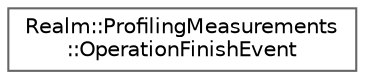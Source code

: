 digraph "Graphical Class Hierarchy"
{
 // LATEX_PDF_SIZE
  bgcolor="transparent";
  edge [fontname=Helvetica,fontsize=10,labelfontname=Helvetica,labelfontsize=10];
  node [fontname=Helvetica,fontsize=10,shape=box,height=0.2,width=0.4];
  rankdir="LR";
  Node0 [id="Node000000",label="Realm::ProfilingMeasurements\l::OperationFinishEvent",height=0.2,width=0.4,color="grey40", fillcolor="white", style="filled",URL="$structRealm_1_1ProfilingMeasurements_1_1OperationFinishEvent.html",tooltip=" "];
}
